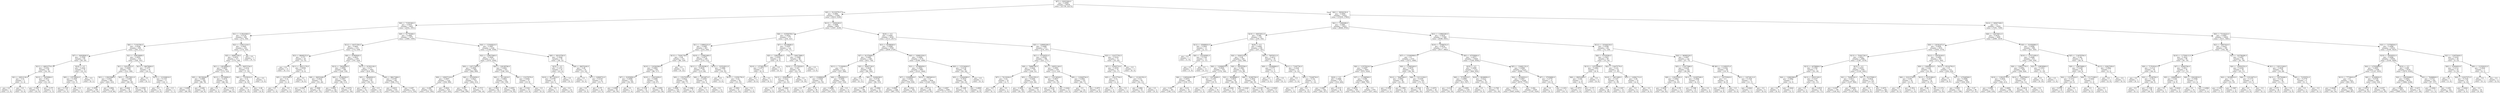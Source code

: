 digraph Tree {
node [shape=box] ;
0 [label="X[7] <= 82022464.0\ngini = 0.4999\nsamples = 44030\nvalue = [21758, 22272]"] ;
1 [label="X[5] <= 91232576.0\ngini = 0.4984\nsamples = 11008\nvalue = [5819, 5189]"] ;
0 -> 1 [labeldistance=2.5, labelangle=45, headlabel="True"] ;
2 [label="X[0] <= 71505360.0\ngini = 0.4935\nsamples = 4403\nvalue = [2452, 1951]"] ;
1 -> 2 ;
3 [label="X[1] <= 113810368.0\ngini = 0.4729\nsamples = 928\nvalue = [572, 356]"] ;
2 -> 3 ;
4 [label="X[6] <= 71303784.0\ngini = 0.4546\nsamples = 604\nvalue = [393, 211]"] ;
3 -> 4 ;
5 [label="X[7] <= 64928940.0\ngini = 0.3599\nsamples = 85\nvalue = [65, 20]"] ;
4 -> 5 ;
6 [label="X[11] <= 66833776.0\ngini = 0.4352\nsamples = 50\nvalue = [34, 16]"] ;
5 -> 6 ;
7 [label="X[1] <= 64912136.0\ngini = 0.32\nsamples = 5\nvalue = [1, 4]"] ;
6 -> 7 ;
8 [label="gini = 0.0\nsamples = 1\nvalue = [1, 0]"] ;
7 -> 8 ;
9 [label="gini = 0.0\nsamples = 4\nvalue = [0, 4]"] ;
7 -> 9 ;
10 [label="X[13] <= 79259984.0\ngini = 0.3911\nsamples = 45\nvalue = [33, 12]"] ;
6 -> 10 ;
11 [label="gini = 0.3427\nsamples = 41\nvalue = [32, 9]"] ;
10 -> 11 ;
12 [label="gini = 0.375\nsamples = 4\nvalue = [1, 3]"] ;
10 -> 12 ;
13 [label="X[16] <= 0.5\ngini = 0.2024\nsamples = 35\nvalue = [31, 4]"] ;
5 -> 13 ;
14 [label="X[9] <= 135749824.0\ngini = 0.1609\nsamples = 34\nvalue = [31, 3]"] ;
13 -> 14 ;
15 [label="gini = 0.1139\nsamples = 33\nvalue = [31, 2]"] ;
14 -> 15 ;
16 [label="gini = 0.0\nsamples = 1\nvalue = [0, 1]"] ;
14 -> 16 ;
17 [label="gini = 0.0\nsamples = 1\nvalue = [0, 1]"] ;
13 -> 17 ;
18 [label="X[1] <= 109618688.0\ngini = 0.4652\nsamples = 519\nvalue = [328, 191]"] ;
4 -> 18 ;
19 [label="X[1] <= 92416552.0\ngini = 0.4699\nsamples = 501\nvalue = [312, 189]"] ;
18 -> 19 ;
20 [label="X[3] <= 119635968.0\ngini = 0.4563\nsamples = 406\nvalue = [263, 143]"] ;
19 -> 20 ;
21 [label="gini = 0.3954\nsamples = 199\nvalue = [145, 54]"] ;
20 -> 21 ;
22 [label="gini = 0.4902\nsamples = 207\nvalue = [118, 89]"] ;
20 -> 22 ;
23 [label="X[3] <= 108378912.0\ngini = 0.4995\nsamples = 95\nvalue = [49, 46]"] ;
19 -> 23 ;
24 [label="gini = 0.4444\nsamples = 39\nvalue = [13, 26]"] ;
23 -> 24 ;
25 [label="gini = 0.4592\nsamples = 56\nvalue = [36, 20]"] ;
23 -> 25 ;
26 [label="X[11] <= 86078064.0\ngini = 0.1975\nsamples = 18\nvalue = [16, 2]"] ;
18 -> 26 ;
27 [label="gini = 0.0\nsamples = 1\nvalue = [0, 1]"] ;
26 -> 27 ;
28 [label="X[13] <= 121026816.0\ngini = 0.1107\nsamples = 17\nvalue = [16, 1]"] ;
26 -> 28 ;
29 [label="gini = 0.0\nsamples = 15\nvalue = [15, 0]"] ;
28 -> 29 ;
30 [label="gini = 0.5\nsamples = 2\nvalue = [1, 1]"] ;
28 -> 30 ;
31 [label="X[2] <= 135813136.0\ngini = 0.4945\nsamples = 324\nvalue = [179, 145]"] ;
3 -> 31 ;
32 [label="X[5] <= 84891256.0\ngini = 0.4916\nsamples = 317\nvalue = [179, 138]"] ;
31 -> 32 ;
33 [label="X[1] <= 128189664.0\ngini = 0.4855\nsamples = 294\nvalue = [172, 122]"] ;
32 -> 33 ;
34 [label="X[5] <= 80158448.0\ngini = 0.4988\nsamples = 164\nvalue = [86, 78]"] ;
33 -> 34 ;
35 [label="gini = 0.4998\nsamples = 135\nvalue = [66, 69]"] ;
34 -> 35 ;
36 [label="gini = 0.4281\nsamples = 29\nvalue = [20, 9]"] ;
34 -> 36 ;
37 [label="X[13] <= 65709992.0\ngini = 0.4478\nsamples = 130\nvalue = [86, 44]"] ;
33 -> 37 ;
38 [label="gini = 0.0\nsamples = 3\nvalue = [0, 3]"] ;
37 -> 38 ;
39 [label="gini = 0.4372\nsamples = 127\nvalue = [86, 41]"] ;
37 -> 39 ;
40 [label="X[5] <= 90972744.0\ngini = 0.4234\nsamples = 23\nvalue = [7, 16]"] ;
32 -> 40 ;
41 [label="X[6] <= 77035632.0\ngini = 0.32\nsamples = 20\nvalue = [4, 16]"] ;
40 -> 41 ;
42 [label="gini = 0.0\nsamples = 10\nvalue = [0, 10]"] ;
41 -> 42 ;
43 [label="gini = 0.48\nsamples = 10\nvalue = [4, 6]"] ;
41 -> 43 ;
44 [label="gini = 0.0\nsamples = 3\nvalue = [3, 0]"] ;
40 -> 44 ;
45 [label="gini = 0.0\nsamples = 7\nvalue = [0, 7]"] ;
31 -> 45 ;
46 [label="X[9] <= 91776368.0\ngini = 0.4966\nsamples = 3475\nvalue = [1880, 1595]"] ;
2 -> 46 ;
47 [label="X[12] <= 64371564.0\ngini = 0.4842\nsamples = 1311\nvalue = [772, 539]"] ;
46 -> 47 ;
48 [label="X[3] <= 88469152.0\ngini = 0.375\nsamples = 20\nvalue = [5, 15]"] ;
47 -> 48 ;
49 [label="gini = 0.0\nsamples = 11\nvalue = [0, 11]"] ;
48 -> 49 ;
50 [label="X[11] <= 86211176.0\ngini = 0.4938\nsamples = 9\nvalue = [5, 4]"] ;
48 -> 50 ;
51 [label="X[5] <= 65537984.0\ngini = 0.32\nsamples = 5\nvalue = [1, 4]"] ;
50 -> 51 ;
52 [label="gini = 0.0\nsamples = 1\nvalue = [1, 0]"] ;
51 -> 52 ;
53 [label="gini = 0.0\nsamples = 4\nvalue = [0, 4]"] ;
51 -> 53 ;
54 [label="gini = 0.0\nsamples = 4\nvalue = [4, 0]"] ;
50 -> 54 ;
55 [label="X[6] <= 87960640.0\ngini = 0.4823\nsamples = 1291\nvalue = [767, 524]"] ;
47 -> 55 ;
56 [label="X[12] <= 70626400.0\ngini = 0.4994\nsamples = 288\nvalue = [149, 139]"] ;
55 -> 56 ;
57 [label="X[8] <= 68452448.0\ngini = 0.4416\nsamples = 79\nvalue = [53, 26]"] ;
56 -> 57 ;
58 [label="gini = 0.4567\nsamples = 17\nvalue = [6, 11]"] ;
57 -> 58 ;
59 [label="gini = 0.3668\nsamples = 62\nvalue = [47, 15]"] ;
57 -> 59 ;
60 [label="X[0] <= 81466304.0\ngini = 0.4967\nsamples = 209\nvalue = [96, 113]"] ;
56 -> 60 ;
61 [label="gini = 0.4991\nsamples = 144\nvalue = [75, 69]"] ;
60 -> 61 ;
62 [label="gini = 0.4374\nsamples = 65\nvalue = [21, 44]"] ;
60 -> 62 ;
63 [label="X[13] <= 91593128.0\ngini = 0.473\nsamples = 1003\nvalue = [618, 385]"] ;
55 -> 63 ;
64 [label="X[5] <= 84666920.0\ngini = 0.3122\nsamples = 62\nvalue = [50, 12]"] ;
63 -> 64 ;
65 [label="gini = 0.233\nsamples = 52\nvalue = [45, 7]"] ;
64 -> 65 ;
66 [label="gini = 0.5\nsamples = 10\nvalue = [5, 5]"] ;
64 -> 66 ;
67 [label="X[8] <= 98617488.0\ngini = 0.4785\nsamples = 941\nvalue = [568, 373]"] ;
63 -> 67 ;
68 [label="gini = 0.4619\nsamples = 616\nvalue = [393, 223]"] ;
67 -> 68 ;
69 [label="gini = 0.497\nsamples = 325\nvalue = [175, 150]"] ;
67 -> 69 ;
70 [label="X[4] <= 133440016.0\ngini = 0.4997\nsamples = 2164\nvalue = [1108, 1056]"] ;
46 -> 70 ;
71 [label="X[2] <= 129837960.0\ngini = 0.4999\nsamples = 2114\nvalue = [1070, 1044]"] ;
70 -> 71 ;
72 [label="X[9] <= 120717600.0\ngini = 0.4994\nsamples = 1861\nvalue = [962, 899]"] ;
71 -> 72 ;
73 [label="X[9] <= 109057120.0\ngini = 0.4997\nsamples = 1142\nvalue = [558, 584]"] ;
72 -> 73 ;
74 [label="gini = 0.498\nsamples = 623\nvalue = [331, 292]"] ;
73 -> 74 ;
75 [label="gini = 0.4922\nsamples = 519\nvalue = [227, 292]"] ;
73 -> 75 ;
76 [label="X[0] <= 87630456.0\ngini = 0.4923\nsamples = 719\nvalue = [404, 315]"] ;
72 -> 76 ;
77 [label="gini = 0.497\nsamples = 642\nvalue = [346, 296]"] ;
76 -> 77 ;
78 [label="gini = 0.3717\nsamples = 77\nvalue = [58, 19]"] ;
76 -> 78 ;
79 [label="X[4] <= 128199768.0\ngini = 0.4893\nsamples = 253\nvalue = [108, 145]"] ;
71 -> 79 ;
80 [label="X[0] <= 76114616.0\ngini = 0.4803\nsamples = 232\nvalue = [93, 139]"] ;
79 -> 80 ;
81 [label="gini = 0.3901\nsamples = 64\nvalue = [17, 47]"] ;
80 -> 81 ;
82 [label="gini = 0.4955\nsamples = 168\nvalue = [76, 92]"] ;
80 -> 82 ;
83 [label="X[4] <= 133270576.0\ngini = 0.4082\nsamples = 21\nvalue = [15, 6]"] ;
79 -> 83 ;
84 [label="gini = 0.3324\nsamples = 19\nvalue = [15, 4]"] ;
83 -> 84 ;
85 [label="gini = 0.0\nsamples = 2\nvalue = [0, 2]"] ;
83 -> 85 ;
86 [label="X[8] <= 80103760.0\ngini = 0.3648\nsamples = 50\nvalue = [38, 12]"] ;
70 -> 86 ;
87 [label="X[33] <= 0.5\ngini = 0.1472\nsamples = 25\nvalue = [23, 2]"] ;
86 -> 87 ;
88 [label="X[10] <= 86773432.0\ngini = 0.0799\nsamples = 24\nvalue = [23, 1]"] ;
87 -> 88 ;
89 [label="gini = 0.0\nsamples = 1\nvalue = [0, 1]"] ;
88 -> 89 ;
90 [label="gini = 0.0\nsamples = 23\nvalue = [23, 0]"] ;
88 -> 90 ;
91 [label="gini = 0.0\nsamples = 1\nvalue = [0, 1]"] ;
87 -> 91 ;
92 [label="X[8] <= 80674240.0\ngini = 0.48\nsamples = 25\nvalue = [15, 10]"] ;
86 -> 92 ;
93 [label="gini = 0.0\nsamples = 3\nvalue = [0, 3]"] ;
92 -> 93 ;
94 [label="X[7] <= 62869732.0\ngini = 0.4339\nsamples = 22\nvalue = [15, 7]"] ;
92 -> 94 ;
95 [label="gini = 0.0\nsamples = 2\nvalue = [0, 2]"] ;
94 -> 95 ;
96 [label="gini = 0.375\nsamples = 20\nvalue = [15, 5]"] ;
94 -> 96 ;
97 [label="X[13] <= 70404240.0\ngini = 0.4998\nsamples = 6605\nvalue = [3367, 3238]"] ;
1 -> 97 ;
98 [label="X[8] <= 103940784.0\ngini = 0.4932\nsamples = 575\nvalue = [254, 321]"] ;
97 -> 98 ;
99 [label="X[1] <= 118893232.0\ngini = 0.4985\nsamples = 463\nvalue = [219, 244]"] ;
98 -> 99 ;
100 [label="X[13] <= 70281728.0\ngini = 0.48\nsamples = 215\nvalue = [86, 129]"] ;
99 -> 100 ;
101 [label="X[10] <= 124364568.0\ngini = 0.4883\nsamples = 203\nvalue = [86, 117]"] ;
100 -> 101 ;
102 [label="X[7] <= 81858992.0\ngini = 0.4998\nsamples = 102\nvalue = [52, 50]"] ;
101 -> 102 ;
103 [label="gini = 0.4986\nsamples = 95\nvalue = [45, 50]"] ;
102 -> 103 ;
104 [label="gini = 0.0\nsamples = 7\nvalue = [7, 0]"] ;
102 -> 104 ;
105 [label="X[10] <= 130432656.0\ngini = 0.4466\nsamples = 101\nvalue = [34, 67]"] ;
101 -> 105 ;
106 [label="gini = 0.3336\nsamples = 52\nvalue = [11, 41]"] ;
105 -> 106 ;
107 [label="gini = 0.4981\nsamples = 49\nvalue = [23, 26]"] ;
105 -> 107 ;
108 [label="gini = 0.0\nsamples = 12\nvalue = [0, 12]"] ;
100 -> 108 ;
109 [label="X[10] <= 135862480.0\ngini = 0.4974\nsamples = 248\nvalue = [133, 115]"] ;
99 -> 109 ;
110 [label="X[11] <= 129109296.0\ngini = 0.4839\nsamples = 195\nvalue = [115, 80]"] ;
109 -> 110 ;
111 [label="X[9] <= 135270352.0\ngini = 0.4922\nsamples = 176\nvalue = [99, 77]"] ;
110 -> 111 ;
112 [label="gini = 0.4998\nsamples = 139\nvalue = [71, 68]"] ;
111 -> 112 ;
113 [label="gini = 0.3682\nsamples = 37\nvalue = [28, 9]"] ;
111 -> 113 ;
114 [label="X[8] <= 74914872.0\ngini = 0.2659\nsamples = 19\nvalue = [16, 3]"] ;
110 -> 114 ;
115 [label="gini = 0.5\nsamples = 6\nvalue = [3, 3]"] ;
114 -> 115 ;
116 [label="gini = 0.0\nsamples = 13\nvalue = [13, 0]"] ;
114 -> 116 ;
117 [label="X[12] <= 103524912.0\ngini = 0.4486\nsamples = 53\nvalue = [18, 35]"] ;
109 -> 117 ;
118 [label="gini = 0.0\nsamples = 3\nvalue = [3, 0]"] ;
117 -> 118 ;
119 [label="X[12] <= 132581792.0\ngini = 0.42\nsamples = 50\nvalue = [15, 35]"] ;
117 -> 119 ;
120 [label="gini = 0.3803\nsamples = 47\nvalue = [12, 35]"] ;
119 -> 120 ;
121 [label="gini = 0.0\nsamples = 3\nvalue = [3, 0]"] ;
119 -> 121 ;
122 [label="X[7] <= 64168696.0\ngini = 0.4297\nsamples = 112\nvalue = [35, 77]"] ;
98 -> 122 ;
123 [label="X[5] <= 130819048.0\ngini = 0.4592\nsamples = 14\nvalue = [9, 5]"] ;
122 -> 123 ;
124 [label="X[10] <= 137360144.0\ngini = 0.2975\nsamples = 11\nvalue = [9, 2]"] ;
123 -> 124 ;
125 [label="gini = 0.0\nsamples = 9\nvalue = [9, 0]"] ;
124 -> 125 ;
126 [label="gini = 0.0\nsamples = 2\nvalue = [0, 2]"] ;
124 -> 126 ;
127 [label="gini = 0.0\nsamples = 3\nvalue = [0, 3]"] ;
123 -> 127 ;
128 [label="X[2] <= 136017888.0\ngini = 0.3898\nsamples = 98\nvalue = [26, 72]"] ;
122 -> 128 ;
129 [label="X[10] <= 131378528.0\ngini = 0.367\nsamples = 95\nvalue = [23, 72]"] ;
128 -> 129 ;
130 [label="X[13] <= 65065696.0\ngini = 0.4221\nsamples = 76\nvalue = [23, 53]"] ;
129 -> 130 ;
131 [label="gini = 0.0\nsamples = 2\nvalue = [2, 0]"] ;
130 -> 131 ;
132 [label="gini = 0.4065\nsamples = 74\nvalue = [21, 53]"] ;
130 -> 132 ;
133 [label="gini = 0.0\nsamples = 19\nvalue = [0, 19]"] ;
129 -> 133 ;
134 [label="gini = 0.0\nsamples = 3\nvalue = [3, 0]"] ;
128 -> 134 ;
135 [label="X[20] <= 0.5\ngini = 0.4995\nsamples = 6030\nvalue = [3113, 2917]"] ;
97 -> 135 ;
136 [label="X[3] <= 90388040.0\ngini = 0.4998\nsamples = 5559\nvalue = [2839, 2720]"] ;
135 -> 136 ;
137 [label="X[7] <= 81279480.0\ngini = 0.4985\nsamples = 1383\nvalue = [653, 730]"] ;
136 -> 137 ;
138 [label="X[11] <= 71326000.0\ngini = 0.5\nsamples = 1123\nvalue = [557, 566]"] ;
137 -> 138 ;
139 [label="X[7] <= 63488828.0\ngini = 0.3628\nsamples = 42\nvalue = [10, 32]"] ;
138 -> 139 ;
140 [label="gini = 0.0\nsamples = 2\nvalue = [2, 0]"] ;
139 -> 140 ;
141 [label="gini = 0.32\nsamples = 40\nvalue = [8, 32]"] ;
139 -> 141 ;
142 [label="X[8] <= 128609632.0\ngini = 0.4999\nsamples = 1081\nvalue = [547, 534]"] ;
138 -> 142 ;
143 [label="gini = 0.4998\nsamples = 1072\nvalue = [547, 525]"] ;
142 -> 143 ;
144 [label="gini = 0.0\nsamples = 9\nvalue = [0, 9]"] ;
142 -> 144 ;
145 [label="X[5] <= 94407728.0\ngini = 0.4658\nsamples = 260\nvalue = [96, 164]"] ;
137 -> 145 ;
146 [label="gini = 0.0\nsamples = 11\nvalue = [0, 11]"] ;
145 -> 146 ;
147 [label="X[0] <= 92406368.0\ngini = 0.4738\nsamples = 249\nvalue = [96, 153]"] ;
145 -> 147 ;
148 [label="gini = 0.4531\nsamples = 196\nvalue = [68, 128]"] ;
147 -> 148 ;
149 [label="gini = 0.4984\nsamples = 53\nvalue = [28, 25]"] ;
147 -> 149 ;
150 [label="X[0] <= 100891936.0\ngini = 0.4989\nsamples = 4176\nvalue = [2186, 1990]"] ;
136 -> 150 ;
151 [label="X[3] <= 107989456.0\ngini = 0.4992\nsamples = 4087\nvalue = [2123, 1964]"] ;
150 -> 151 ;
152 [label="X[7] <= 81808000.0\ngini = 0.4938\nsamples = 1431\nvalue = [795, 636]"] ;
151 -> 152 ;
153 [label="gini = 0.4964\nsamples = 1266\nvalue = [687, 579]"] ;
152 -> 153 ;
154 [label="gini = 0.4522\nsamples = 165\nvalue = [108, 57]"] ;
152 -> 154 ;
155 [label="X[12] <= 89854616.0\ngini = 0.5\nsamples = 2656\nvalue = [1328, 1328]"] ;
151 -> 155 ;
156 [label="gini = 0.4712\nsamples = 250\nvalue = [155, 95]"] ;
155 -> 156 ;
157 [label="gini = 0.4997\nsamples = 2406\nvalue = [1173, 1233]"] ;
155 -> 157 ;
158 [label="X[0] <= 115334640.0\ngini = 0.4136\nsamples = 89\nvalue = [63, 26]"] ;
150 -> 158 ;
159 [label="X[5] <= 122464080.0\ngini = 0.3918\nsamples = 86\nvalue = [63, 23]"] ;
158 -> 159 ;
160 [label="gini = 0.3299\nsamples = 72\nvalue = [57, 15]"] ;
159 -> 160 ;
161 [label="gini = 0.4898\nsamples = 14\nvalue = [6, 8]"] ;
159 -> 161 ;
162 [label="gini = 0.0\nsamples = 3\nvalue = [0, 3]"] ;
158 -> 162 ;
163 [label="X[5] <= 128995208.0\ngini = 0.4866\nsamples = 471\nvalue = [274, 197]"] ;
135 -> 163 ;
164 [label="X[1] <= 97526552.0\ngini = 0.4939\nsamples = 398\nvalue = [221, 177]"] ;
163 -> 164 ;
165 [label="X[9] <= 70880784.0\ngini = 0.4444\nsamples = 159\nvalue = [106, 53]"] ;
164 -> 165 ;
166 [label="X[7] <= 76130304.0\ngini = 0.42\nsamples = 10\nvalue = [3, 7]"] ;
165 -> 166 ;
167 [label="gini = 0.0\nsamples = 7\nvalue = [0, 7]"] ;
166 -> 167 ;
168 [label="gini = 0.0\nsamples = 3\nvalue = [3, 0]"] ;
166 -> 168 ;
169 [label="X[5] <= 122421952.0\ngini = 0.4268\nsamples = 149\nvalue = [103, 46]"] ;
165 -> 169 ;
170 [label="gini = 0.3604\nsamples = 106\nvalue = [81, 25]"] ;
169 -> 170 ;
171 [label="gini = 0.4997\nsamples = 43\nvalue = [22, 21]"] ;
169 -> 171 ;
172 [label="X[1] <= 109551160.0\ngini = 0.4993\nsamples = 239\nvalue = [115, 124]"] ;
164 -> 172 ;
173 [label="X[6] <= 110136528.0\ngini = 0.4657\nsamples = 84\nvalue = [31, 53]"] ;
172 -> 173 ;
174 [label="gini = 0.4234\nsamples = 69\nvalue = [21, 48]"] ;
173 -> 174 ;
175 [label="gini = 0.4444\nsamples = 15\nvalue = [10, 5]"] ;
173 -> 175 ;
176 [label="X[9] <= 123649744.0\ngini = 0.4965\nsamples = 155\nvalue = [84, 71]"] ;
172 -> 176 ;
177 [label="gini = 0.5\nsamples = 133\nvalue = [66, 67]"] ;
176 -> 177 ;
178 [label="gini = 0.2975\nsamples = 22\nvalue = [18, 4]"] ;
176 -> 178 ;
179 [label="X[3] <= 132277792.0\ngini = 0.3978\nsamples = 73\nvalue = [53, 20]"] ;
163 -> 179 ;
180 [label="X[7] <= 63045716.0\ngini = 0.3678\nsamples = 70\nvalue = [53, 17]"] ;
179 -> 180 ;
181 [label="X[5] <= 134127744.0\ngini = 0.32\nsamples = 5\nvalue = [1, 4]"] ;
180 -> 181 ;
182 [label="gini = 0.0\nsamples = 4\nvalue = [0, 4]"] ;
181 -> 182 ;
183 [label="gini = 0.0\nsamples = 1\nvalue = [1, 0]"] ;
181 -> 183 ;
184 [label="X[6] <= 121261552.0\ngini = 0.32\nsamples = 65\nvalue = [52, 13]"] ;
180 -> 184 ;
185 [label="gini = 0.2882\nsamples = 63\nvalue = [52, 11]"] ;
184 -> 185 ;
186 [label="gini = 0.0\nsamples = 2\nvalue = [0, 2]"] ;
184 -> 186 ;
187 [label="gini = 0.0\nsamples = 3\nvalue = [0, 3]"] ;
179 -> 187 ;
188 [label="X[4] <= 98364192.0\ngini = 0.4994\nsamples = 33022\nvalue = [15939, 17083]"] ;
0 -> 188 [labeldistance=2.5, labelangle=-45, headlabel="False"] ;
189 [label="X[2] <= 73466488.0\ngini = 0.4981\nsamples = 18431\nvalue = [8648, 9783]"] ;
188 -> 189 ;
190 [label="X[10] <= 68453912.0\ngini = 0.489\nsamples = 451\nvalue = [259, 192]"] ;
189 -> 190 ;
191 [label="X[12] <= 65688924.0\ngini = 0.2604\nsamples = 13\nvalue = [2, 11]"] ;
190 -> 191 ;
192 [label="gini = 0.0\nsamples = 1\nvalue = [1, 0]"] ;
191 -> 192 ;
193 [label="X[6] <= 102240992.0\ngini = 0.1528\nsamples = 12\nvalue = [1, 11]"] ;
191 -> 193 ;
194 [label="gini = 0.0\nsamples = 1\nvalue = [1, 0]"] ;
193 -> 194 ;
195 [label="gini = 0.0\nsamples = 11\nvalue = [0, 11]"] ;
193 -> 195 ;
196 [label="X[29] <= 0.5\ngini = 0.4849\nsamples = 438\nvalue = [257, 181]"] ;
190 -> 196 ;
197 [label="X[4] <= 92603144.0\ngini = 0.48\nsamples = 420\nvalue = [252, 168]"] ;
196 -> 197 ;
198 [label="X[6] <= 122686976.0\ngini = 0.4929\nsamples = 318\nvalue = [178, 140]"] ;
197 -> 198 ;
199 [label="X[6] <= 116854248.0\ngini = 0.4972\nsamples = 296\nvalue = [159, 137]"] ;
198 -> 199 ;
200 [label="gini = 0.491\nsamples = 261\nvalue = [148, 113]"] ;
199 -> 200 ;
201 [label="gini = 0.431\nsamples = 35\nvalue = [11, 24]"] ;
199 -> 201 ;
202 [label="X[13] <= 116736400.0\ngini = 0.2355\nsamples = 22\nvalue = [19, 3]"] ;
198 -> 202 ;
203 [label="gini = 0.5\nsamples = 6\nvalue = [3, 3]"] ;
202 -> 203 ;
204 [label="gini = 0.0\nsamples = 16\nvalue = [16, 0]"] ;
202 -> 204 ;
205 [label="X[0] <= 95978768.0\ngini = 0.3983\nsamples = 102\nvalue = [74, 28]"] ;
197 -> 205 ;
206 [label="X[3] <= 99588880.0\ngini = 0.4835\nsamples = 44\nvalue = [26, 18]"] ;
205 -> 206 ;
207 [label="gini = 0.4383\nsamples = 37\nvalue = [25, 12]"] ;
206 -> 207 ;
208 [label="gini = 0.2449\nsamples = 7\nvalue = [1, 6]"] ;
206 -> 208 ;
209 [label="X[8] <= 81085760.0\ngini = 0.2854\nsamples = 58\nvalue = [48, 10]"] ;
205 -> 209 ;
210 [label="gini = 0.2149\nsamples = 49\nvalue = [43, 6]"] ;
209 -> 210 ;
211 [label="gini = 0.4938\nsamples = 9\nvalue = [5, 4]"] ;
209 -> 211 ;
212 [label="X[0] <= 76976512.0\ngini = 0.4012\nsamples = 18\nvalue = [5, 13]"] ;
196 -> 212 ;
213 [label="X[9] <= 126286864.0\ngini = 0.375\nsamples = 4\nvalue = [3, 1]"] ;
212 -> 213 ;
214 [label="gini = 0.0\nsamples = 3\nvalue = [3, 0]"] ;
213 -> 214 ;
215 [label="gini = 0.0\nsamples = 1\nvalue = [0, 1]"] ;
213 -> 215 ;
216 [label="X[11] <= 71097792.0\ngini = 0.2449\nsamples = 14\nvalue = [2, 12]"] ;
212 -> 216 ;
217 [label="gini = 0.0\nsamples = 1\nvalue = [1, 0]"] ;
216 -> 217 ;
218 [label="X[5] <= 73248736.0\ngini = 0.142\nsamples = 13\nvalue = [1, 12]"] ;
216 -> 218 ;
219 [label="gini = 0.0\nsamples = 1\nvalue = [1, 0]"] ;
218 -> 219 ;
220 [label="gini = 0.0\nsamples = 12\nvalue = [0, 12]"] ;
218 -> 220 ;
221 [label="X[3] <= 119865360.0\ngini = 0.4978\nsamples = 17980\nvalue = [8389, 9591]"] ;
189 -> 221 ;
222 [label="X[10] <= 74588752.0\ngini = 0.4979\nsamples = 17779\nvalue = [8317, 9462]"] ;
221 -> 222 ;
223 [label="X[7] <= 131660968.0\ngini = 0.5\nsamples = 2153\nvalue = [1073, 1080]"] ;
222 -> 223 ;
224 [label="X[6] <= 115578224.0\ngini = 0.4997\nsamples = 2003\nvalue = [979, 1024]"] ;
223 -> 224 ;
225 [label="X[20] <= 0.5\ngini = 0.4968\nsamples = 574\nvalue = [310, 264]"] ;
224 -> 225 ;
226 [label="gini = 0.499\nsamples = 538\nvalue = [281, 257]"] ;
225 -> 226 ;
227 [label="gini = 0.3133\nsamples = 36\nvalue = [29, 7]"] ;
225 -> 227 ;
228 [label="X[7] <= 113388560.0\ngini = 0.498\nsamples = 1429\nvalue = [669, 760]"] ;
224 -> 228 ;
229 [label="gini = 0.4878\nsamples = 550\nvalue = [232, 318]"] ;
228 -> 229 ;
230 [label="gini = 0.5\nsamples = 879\nvalue = [437, 442]"] ;
228 -> 230 ;
231 [label="X[8] <= 115965440.0\ngini = 0.4679\nsamples = 150\nvalue = [94, 56]"] ;
223 -> 231 ;
232 [label="X[12] <= 76681664.0\ngini = 0.4962\nsamples = 46\nvalue = [21, 25]"] ;
231 -> 232 ;
233 [label="gini = 0.3599\nsamples = 17\nvalue = [13, 4]"] ;
232 -> 233 ;
234 [label="gini = 0.3995\nsamples = 29\nvalue = [8, 21]"] ;
232 -> 234 ;
235 [label="X[8] <= 132112184.0\ngini = 0.4185\nsamples = 104\nvalue = [73, 31]"] ;
231 -> 235 ;
236 [label="gini = 0.3324\nsamples = 76\nvalue = [60, 16]"] ;
235 -> 236 ;
237 [label="gini = 0.4974\nsamples = 28\nvalue = [13, 15]"] ;
235 -> 237 ;
238 [label="X[0] <= 87558064.0\ngini = 0.4973\nsamples = 15626\nvalue = [7244, 8382]"] ;
222 -> 238 ;
239 [label="X[35] <= 0.5\ngini = 0.4999\nsamples = 1314\nvalue = [664, 650]"] ;
238 -> 239 ;
240 [label="X[8] <= 75792032.0\ngini = 0.4999\nsamples = 1238\nvalue = [611, 627]"] ;
239 -> 240 ;
241 [label="gini = 0.4126\nsamples = 55\nvalue = [39, 16]"] ;
240 -> 241 ;
242 [label="gini = 0.4995\nsamples = 1183\nvalue = [572, 611]"] ;
240 -> 242 ;
243 [label="X[10] <= 80288992.0\ngini = 0.4221\nsamples = 76\nvalue = [53, 23]"] ;
239 -> 243 ;
244 [label="gini = 0.0\nsamples = 5\nvalue = [0, 5]"] ;
243 -> 244 ;
245 [label="gini = 0.3785\nsamples = 71\nvalue = [53, 18]"] ;
243 -> 245 ;
246 [label="X[5] <= 134481152.0\ngini = 0.4968\nsamples = 14312\nvalue = [6580, 7732]"] ;
238 -> 246 ;
247 [label="X[4] <= 92540032.0\ngini = 0.4967\nsamples = 14300\nvalue = [6570, 7730]"] ;
246 -> 247 ;
248 [label="gini = 0.4974\nsamples = 11771\nvalue = [5465, 6306]"] ;
247 -> 248 ;
249 [label="gini = 0.492\nsamples = 2529\nvalue = [1105, 1424]"] ;
247 -> 249 ;
250 [label="X[7] <= 97058960.0\ngini = 0.2778\nsamples = 12\nvalue = [10, 2]"] ;
246 -> 250 ;
251 [label="gini = 0.0\nsamples = 1\nvalue = [0, 1]"] ;
250 -> 251 ;
252 [label="gini = 0.1653\nsamples = 11\nvalue = [10, 1]"] ;
250 -> 252 ;
253 [label="X[12] <= 103440336.0\ngini = 0.4598\nsamples = 201\nvalue = [72, 129]"] ;
221 -> 253 ;
254 [label="X[8] <= 97529384.0\ngini = 0.3403\nsamples = 69\nvalue = [15, 54]"] ;
253 -> 254 ;
255 [label="X[13] <= 125704848.0\ngini = 0.4983\nsamples = 17\nvalue = [8, 9]"] ;
254 -> 255 ;
256 [label="X[8] <= 89052448.0\ngini = 0.426\nsamples = 13\nvalue = [4, 9]"] ;
255 -> 256 ;
257 [label="gini = 0.1975\nsamples = 9\nvalue = [1, 8]"] ;
256 -> 257 ;
258 [label="gini = 0.375\nsamples = 4\nvalue = [3, 1]"] ;
256 -> 258 ;
259 [label="gini = 0.0\nsamples = 4\nvalue = [4, 0]"] ;
255 -> 259 ;
260 [label="X[2] <= 134475776.0\ngini = 0.233\nsamples = 52\nvalue = [7, 45]"] ;
254 -> 260 ;
261 [label="X[10] <= 74813280.0\ngini = 0.1327\nsamples = 42\nvalue = [3, 39]"] ;
260 -> 261 ;
262 [label="gini = 0.0\nsamples = 28\nvalue = [0, 28]"] ;
261 -> 262 ;
263 [label="gini = 0.3367\nsamples = 14\nvalue = [3, 11]"] ;
261 -> 263 ;
264 [label="X[3] <= 120961712.0\ngini = 0.48\nsamples = 10\nvalue = [4, 6]"] ;
260 -> 264 ;
265 [label="gini = 0.0\nsamples = 6\nvalue = [0, 6]"] ;
264 -> 265 ;
266 [label="gini = 0.0\nsamples = 4\nvalue = [4, 0]"] ;
264 -> 266 ;
267 [label="X[4] <= 96999328.0\ngini = 0.4907\nsamples = 132\nvalue = [57, 75]"] ;
253 -> 267 ;
268 [label="X[5] <= 112077888.0\ngini = 0.4638\nsamples = 104\nvalue = [38, 66]"] ;
267 -> 268 ;
269 [label="X[9] <= 110035392.0\ngini = 0.4903\nsamples = 79\nvalue = [34, 45]"] ;
268 -> 269 ;
270 [label="gini = 0.4628\nsamples = 66\nvalue = [24, 42]"] ;
269 -> 270 ;
271 [label="gini = 0.355\nsamples = 13\nvalue = [10, 3]"] ;
269 -> 271 ;
272 [label="X[11] <= 124387048.0\ngini = 0.2688\nsamples = 25\nvalue = [4, 21]"] ;
268 -> 272 ;
273 [label="gini = 0.1588\nsamples = 23\nvalue = [2, 21]"] ;
272 -> 273 ;
274 [label="gini = 0.0\nsamples = 2\nvalue = [2, 0]"] ;
272 -> 274 ;
275 [label="X[0] <= 113385072.0\ngini = 0.4362\nsamples = 28\nvalue = [19, 9]"] ;
267 -> 275 ;
276 [label="X[11] <= 120755920.0\ngini = 0.5\nsamples = 16\nvalue = [8, 8]"] ;
275 -> 276 ;
277 [label="gini = 0.4444\nsamples = 12\nvalue = [8, 4]"] ;
276 -> 277 ;
278 [label="gini = 0.0\nsamples = 4\nvalue = [0, 4]"] ;
276 -> 278 ;
279 [label="X[3] <= 120728112.0\ngini = 0.1528\nsamples = 12\nvalue = [11, 1]"] ;
275 -> 279 ;
280 [label="gini = 0.4444\nsamples = 3\nvalue = [2, 1]"] ;
279 -> 280 ;
281 [label="gini = 0.0\nsamples = 9\nvalue = [9, 0]"] ;
279 -> 281 ;
282 [label="X[12] <= 84947168.0\ngini = 0.5\nsamples = 14591\nvalue = [7291, 7300]"] ;
188 -> 282 ;
283 [label="X[8] <= 128276912.0\ngini = 0.4978\nsamples = 3899\nvalue = [2080, 1819]"] ;
282 -> 283 ;
284 [label="X[9] <= 126361672.0\ngini = 0.4956\nsamples = 3033\nvalue = [1659, 1374]"] ;
283 -> 284 ;
285 [label="X[13] <= 70281728.0\ngini = 0.4922\nsamples = 2466\nvalue = [1387, 1079]"] ;
284 -> 285 ;
286 [label="X[12] <= 64788864.0\ngini = 0.3785\nsamples = 71\nvalue = [53, 18]"] ;
285 -> 286 ;
287 [label="X[4] <= 118683960.0\ngini = 0.4082\nsamples = 7\nvalue = [2, 5]"] ;
286 -> 287 ;
288 [label="gini = 0.0\nsamples = 4\nvalue = [0, 4]"] ;
287 -> 288 ;
289 [label="gini = 0.4444\nsamples = 3\nvalue = [2, 1]"] ;
287 -> 289 ;
290 [label="X[13] <= 65031320.0\ngini = 0.3237\nsamples = 64\nvalue = [51, 13]"] ;
286 -> 290 ;
291 [label="gini = 0.0\nsamples = 2\nvalue = [0, 2]"] ;
290 -> 291 ;
292 [label="gini = 0.2919\nsamples = 62\nvalue = [51, 11]"] ;
290 -> 292 ;
293 [label="X[15] <= 0.5\ngini = 0.4935\nsamples = 2395\nvalue = [1334, 1061]"] ;
285 -> 293 ;
294 [label="X[1] <= 70490192.0\ngini = 0.4913\nsamples = 2221\nvalue = [1257, 964]"] ;
293 -> 294 ;
295 [label="gini = 0.4397\nsamples = 190\nvalue = [128, 62]"] ;
294 -> 295 ;
296 [label="gini = 0.4938\nsamples = 2031\nvalue = [1129, 902]"] ;
294 -> 296 ;
297 [label="X[7] <= 82337680.0\ngini = 0.4934\nsamples = 174\nvalue = [77, 97]"] ;
293 -> 297 ;
298 [label="gini = 0.0\nsamples = 8\nvalue = [0, 8]"] ;
297 -> 298 ;
299 [label="gini = 0.4974\nsamples = 166\nvalue = [77, 89]"] ;
297 -> 299 ;
300 [label="X[12] <= 65078160.0\ngini = 0.4992\nsamples = 567\nvalue = [272, 295]"] ;
284 -> 300 ;
301 [label="X[9] <= 130694832.0\ngini = 0.426\nsamples = 52\nvalue = [16, 36]"] ;
300 -> 301 ;
302 [label="X[8] <= 81015728.0\ngini = 0.495\nsamples = 20\nvalue = [11, 9]"] ;
301 -> 302 ;
303 [label="gini = 0.0\nsamples = 5\nvalue = [0, 5]"] ;
302 -> 303 ;
304 [label="gini = 0.3911\nsamples = 15\nvalue = [11, 4]"] ;
302 -> 304 ;
305 [label="X[13] <= 65351864.0\ngini = 0.2637\nsamples = 32\nvalue = [5, 27]"] ;
301 -> 305 ;
306 [label="gini = 0.48\nsamples = 5\nvalue = [3, 2]"] ;
305 -> 306 ;
307 [label="gini = 0.1372\nsamples = 27\nvalue = [2, 25]"] ;
305 -> 307 ;
308 [label="X[12] <= 65142792.0\ngini = 0.5\nsamples = 515\nvalue = [256, 259]"] ;
300 -> 308 ;
309 [label="gini = 0.0\nsamples = 6\nvalue = [6, 0]"] ;
308 -> 309 ;
310 [label="X[1] <= 127648568.0\ngini = 0.4998\nsamples = 509\nvalue = [250, 259]"] ;
308 -> 310 ;
311 [label="gini = 0.4993\nsamples = 411\nvalue = [213, 198]"] ;
310 -> 311 ;
312 [label="gini = 0.47\nsamples = 98\nvalue = [37, 61]"] ;
310 -> 312 ;
313 [label="X[5] <= 101856984.0\ngini = 0.4996\nsamples = 866\nvalue = [421, 445]"] ;
283 -> 313 ;
314 [label="X[10] <= 137571856.0\ngini = 0.4988\nsamples = 831\nvalue = [395, 436]"] ;
313 -> 314 ;
315 [label="X[9] <= 134651776.0\ngini = 0.4992\nsamples = 820\nvalue = [394, 426]"] ;
314 -> 315 ;
316 [label="X[10] <= 110619776.0\ngini = 0.4976\nsamples = 773\nvalue = [360, 413]"] ;
315 -> 316 ;
317 [label="gini = 0.4999\nsamples = 474\nvalue = [240, 234]"] ;
316 -> 317 ;
318 [label="gini = 0.4805\nsamples = 299\nvalue = [120, 179]"] ;
316 -> 318 ;
319 [label="X[12] <= 78497840.0\ngini = 0.4002\nsamples = 47\nvalue = [34, 13]"] ;
315 -> 319 ;
320 [label="gini = 0.4614\nsamples = 36\nvalue = [23, 13]"] ;
319 -> 320 ;
321 [label="gini = 0.0\nsamples = 11\nvalue = [11, 0]"] ;
319 -> 321 ;
322 [label="X[3] <= 129838960.0\ngini = 0.1653\nsamples = 11\nvalue = [1, 10]"] ;
314 -> 322 ;
323 [label="gini = 0.0\nsamples = 10\nvalue = [0, 10]"] ;
322 -> 323 ;
324 [label="gini = 0.0\nsamples = 1\nvalue = [1, 0]"] ;
322 -> 324 ;
325 [label="X[5] <= 114078784.0\ngini = 0.382\nsamples = 35\nvalue = [26, 9]"] ;
313 -> 325 ;
326 [label="X[9] <= 128876880.0\ngini = 0.2449\nsamples = 28\nvalue = [24, 4]"] ;
325 -> 326 ;
327 [label="X[4] <= 133107024.0\ngini = 0.1472\nsamples = 25\nvalue = [23, 2]"] ;
326 -> 327 ;
328 [label="gini = 0.0799\nsamples = 24\nvalue = [23, 1]"] ;
327 -> 328 ;
329 [label="gini = 0.0\nsamples = 1\nvalue = [0, 1]"] ;
327 -> 329 ;
330 [label="X[9] <= 131171680.0\ngini = 0.4444\nsamples = 3\nvalue = [1, 2]"] ;
326 -> 330 ;
331 [label="gini = 0.0\nsamples = 2\nvalue = [0, 2]"] ;
330 -> 331 ;
332 [label="gini = 0.0\nsamples = 1\nvalue = [1, 0]"] ;
330 -> 332 ;
333 [label="X[13] <= 83827056.0\ngini = 0.4082\nsamples = 7\nvalue = [2, 5]"] ;
325 -> 333 ;
334 [label="gini = 0.0\nsamples = 2\nvalue = [2, 0]"] ;
333 -> 334 ;
335 [label="gini = 0.0\nsamples = 5\nvalue = [0, 5]"] ;
333 -> 335 ;
336 [label="X[0] <= 73144232.0\ngini = 0.4997\nsamples = 10692\nvalue = [5211, 5481]"] ;
282 -> 336 ;
337 [label="X[2] <= 78857424.0\ngini = 0.4622\nsamples = 160\nvalue = [102, 58]"] ;
336 -> 337 ;
338 [label="X[10] <= 117509112.0\ngini = 0.3622\nsamples = 80\nvalue = [61, 19]"] ;
337 -> 338 ;
339 [label="X[9] <= 71763024.0\ngini = 0.2112\nsamples = 50\nvalue = [44, 6]"] ;
338 -> 339 ;
340 [label="gini = 0.0\nsamples = 1\nvalue = [0, 1]"] ;
339 -> 340 ;
341 [label="X[3] <= 73166784.0\ngini = 0.1833\nsamples = 49\nvalue = [44, 5]"] ;
339 -> 341 ;
342 [label="gini = 0.0\nsamples = 1\nvalue = [0, 1]"] ;
341 -> 342 ;
343 [label="gini = 0.1528\nsamples = 48\nvalue = [44, 4]"] ;
341 -> 343 ;
344 [label="X[7] <= 85665784.0\ngini = 0.4911\nsamples = 30\nvalue = [17, 13]"] ;
338 -> 344 ;
345 [label="X[5] <= 126882928.0\ngini = 0.426\nsamples = 13\nvalue = [4, 9]"] ;
344 -> 345 ;
346 [label="gini = 0.0\nsamples = 7\nvalue = [0, 7]"] ;
345 -> 346 ;
347 [label="gini = 0.4444\nsamples = 6\nvalue = [4, 2]"] ;
345 -> 347 ;
348 [label="X[9] <= 130416816.0\ngini = 0.3599\nsamples = 17\nvalue = [13, 4]"] ;
344 -> 348 ;
349 [label="gini = 0.0\nsamples = 10\nvalue = [10, 0]"] ;
348 -> 349 ;
350 [label="gini = 0.4898\nsamples = 7\nvalue = [3, 4]"] ;
348 -> 350 ;
351 [label="X[3] <= 102796496.0\ngini = 0.4997\nsamples = 80\nvalue = [41, 39]"] ;
337 -> 351 ;
352 [label="X[4] <= 120502552.0\ngini = 0.4244\nsamples = 36\nvalue = [25, 11]"] ;
351 -> 352 ;
353 [label="X[2] <= 94398432.0\ngini = 0.5\nsamples = 20\nvalue = [10, 10]"] ;
352 -> 353 ;
354 [label="gini = 0.3457\nsamples = 9\nvalue = [7, 2]"] ;
353 -> 354 ;
355 [label="gini = 0.3967\nsamples = 11\nvalue = [3, 8]"] ;
353 -> 355 ;
356 [label="X[6] <= 119122672.0\ngini = 0.1172\nsamples = 16\nvalue = [15, 1]"] ;
352 -> 356 ;
357 [label="gini = 0.0\nsamples = 15\nvalue = [15, 0]"] ;
356 -> 357 ;
358 [label="gini = 0.0\nsamples = 1\nvalue = [0, 1]"] ;
356 -> 358 ;
359 [label="X[1] <= 130313248.0\ngini = 0.4628\nsamples = 44\nvalue = [16, 28]"] ;
351 -> 359 ;
360 [label="X[13] <= 126750488.0\ngini = 0.4114\nsamples = 38\nvalue = [11, 27]"] ;
359 -> 360 ;
361 [label="gini = 0.375\nsamples = 36\nvalue = [9, 27]"] ;
360 -> 361 ;
362 [label="gini = 0.0\nsamples = 2\nvalue = [2, 0]"] ;
360 -> 362 ;
363 [label="X[0] <= 72355552.0\ngini = 0.2778\nsamples = 6\nvalue = [5, 1]"] ;
359 -> 363 ;
364 [label="gini = 0.0\nsamples = 5\nvalue = [5, 0]"] ;
363 -> 364 ;
365 [label="gini = 0.0\nsamples = 1\nvalue = [0, 1]"] ;
363 -> 365 ;
366 [label="X[3] <= 133768544.0\ngini = 0.4996\nsamples = 10532\nvalue = [5109, 5423]"] ;
336 -> 366 ;
367 [label="X[10] <= 92839552.0\ngini = 0.4996\nsamples = 10504\nvalue = [5104, 5400]"] ;
366 -> 367 ;
368 [label="X[4] <= 127050896.0\ngini = 0.4995\nsamples = 2180\nvalue = [1125, 1055]"] ;
367 -> 368 ;
369 [label="X[13] <= 77728432.0\ngini = 0.5\nsamples = 1912\nvalue = [961, 951]"] ;
368 -> 369 ;
370 [label="gini = 0.4648\nsamples = 147\nvalue = [93, 54]"] ;
369 -> 370 ;
371 [label="gini = 0.4999\nsamples = 1765\nvalue = [868, 897]"] ;
369 -> 371 ;
372 [label="X[0] <= 91269824.0\ngini = 0.4749\nsamples = 268\nvalue = [164, 104]"] ;
368 -> 372 ;
373 [label="gini = 0.4974\nsamples = 84\nvalue = [39, 45]"] ;
372 -> 373 ;
374 [label="gini = 0.4357\nsamples = 184\nvalue = [125, 59]"] ;
372 -> 374 ;
375 [label="X[32] <= 0.5\ngini = 0.499\nsamples = 8324\nvalue = [3979, 4345]"] ;
367 -> 375 ;
376 [label="X[2] <= 136039488.0\ngini = 0.4993\nsamples = 8070\nvalue = [3882, 4188]"] ;
375 -> 376 ;
377 [label="gini = 0.4994\nsamples = 8015\nvalue = [3865, 4150]"] ;
376 -> 377 ;
378 [label="gini = 0.4271\nsamples = 55\nvalue = [17, 38]"] ;
376 -> 378 ;
379 [label="X[1] <= 76488840.0\ngini = 0.4721\nsamples = 254\nvalue = [97, 157]"] ;
375 -> 379 ;
380 [label="gini = 0.2604\nsamples = 13\nvalue = [11, 2]"] ;
379 -> 380 ;
381 [label="gini = 0.459\nsamples = 241\nvalue = [86, 155]"] ;
379 -> 381 ;
382 [label="X[1] <= 132879440.0\ngini = 0.2934\nsamples = 28\nvalue = [5, 23]"] ;
366 -> 382 ;
383 [label="X[0] <= 81664816.0\ngini = 0.2112\nsamples = 25\nvalue = [3, 22]"] ;
382 -> 383 ;
384 [label="gini = 0.0\nsamples = 1\nvalue = [1, 0]"] ;
383 -> 384 ;
385 [label="X[4] <= 122037472.0\ngini = 0.1528\nsamples = 24\nvalue = [2, 22]"] ;
383 -> 385 ;
386 [label="gini = 0.4444\nsamples = 6\nvalue = [2, 4]"] ;
385 -> 386 ;
387 [label="gini = 0.0\nsamples = 18\nvalue = [0, 18]"] ;
385 -> 387 ;
388 [label="X[8] <= 121926432.0\ngini = 0.4444\nsamples = 3\nvalue = [2, 1]"] ;
382 -> 388 ;
389 [label="gini = 0.0\nsamples = 1\nvalue = [0, 1]"] ;
388 -> 389 ;
390 [label="gini = 0.0\nsamples = 2\nvalue = [2, 0]"] ;
388 -> 390 ;
}